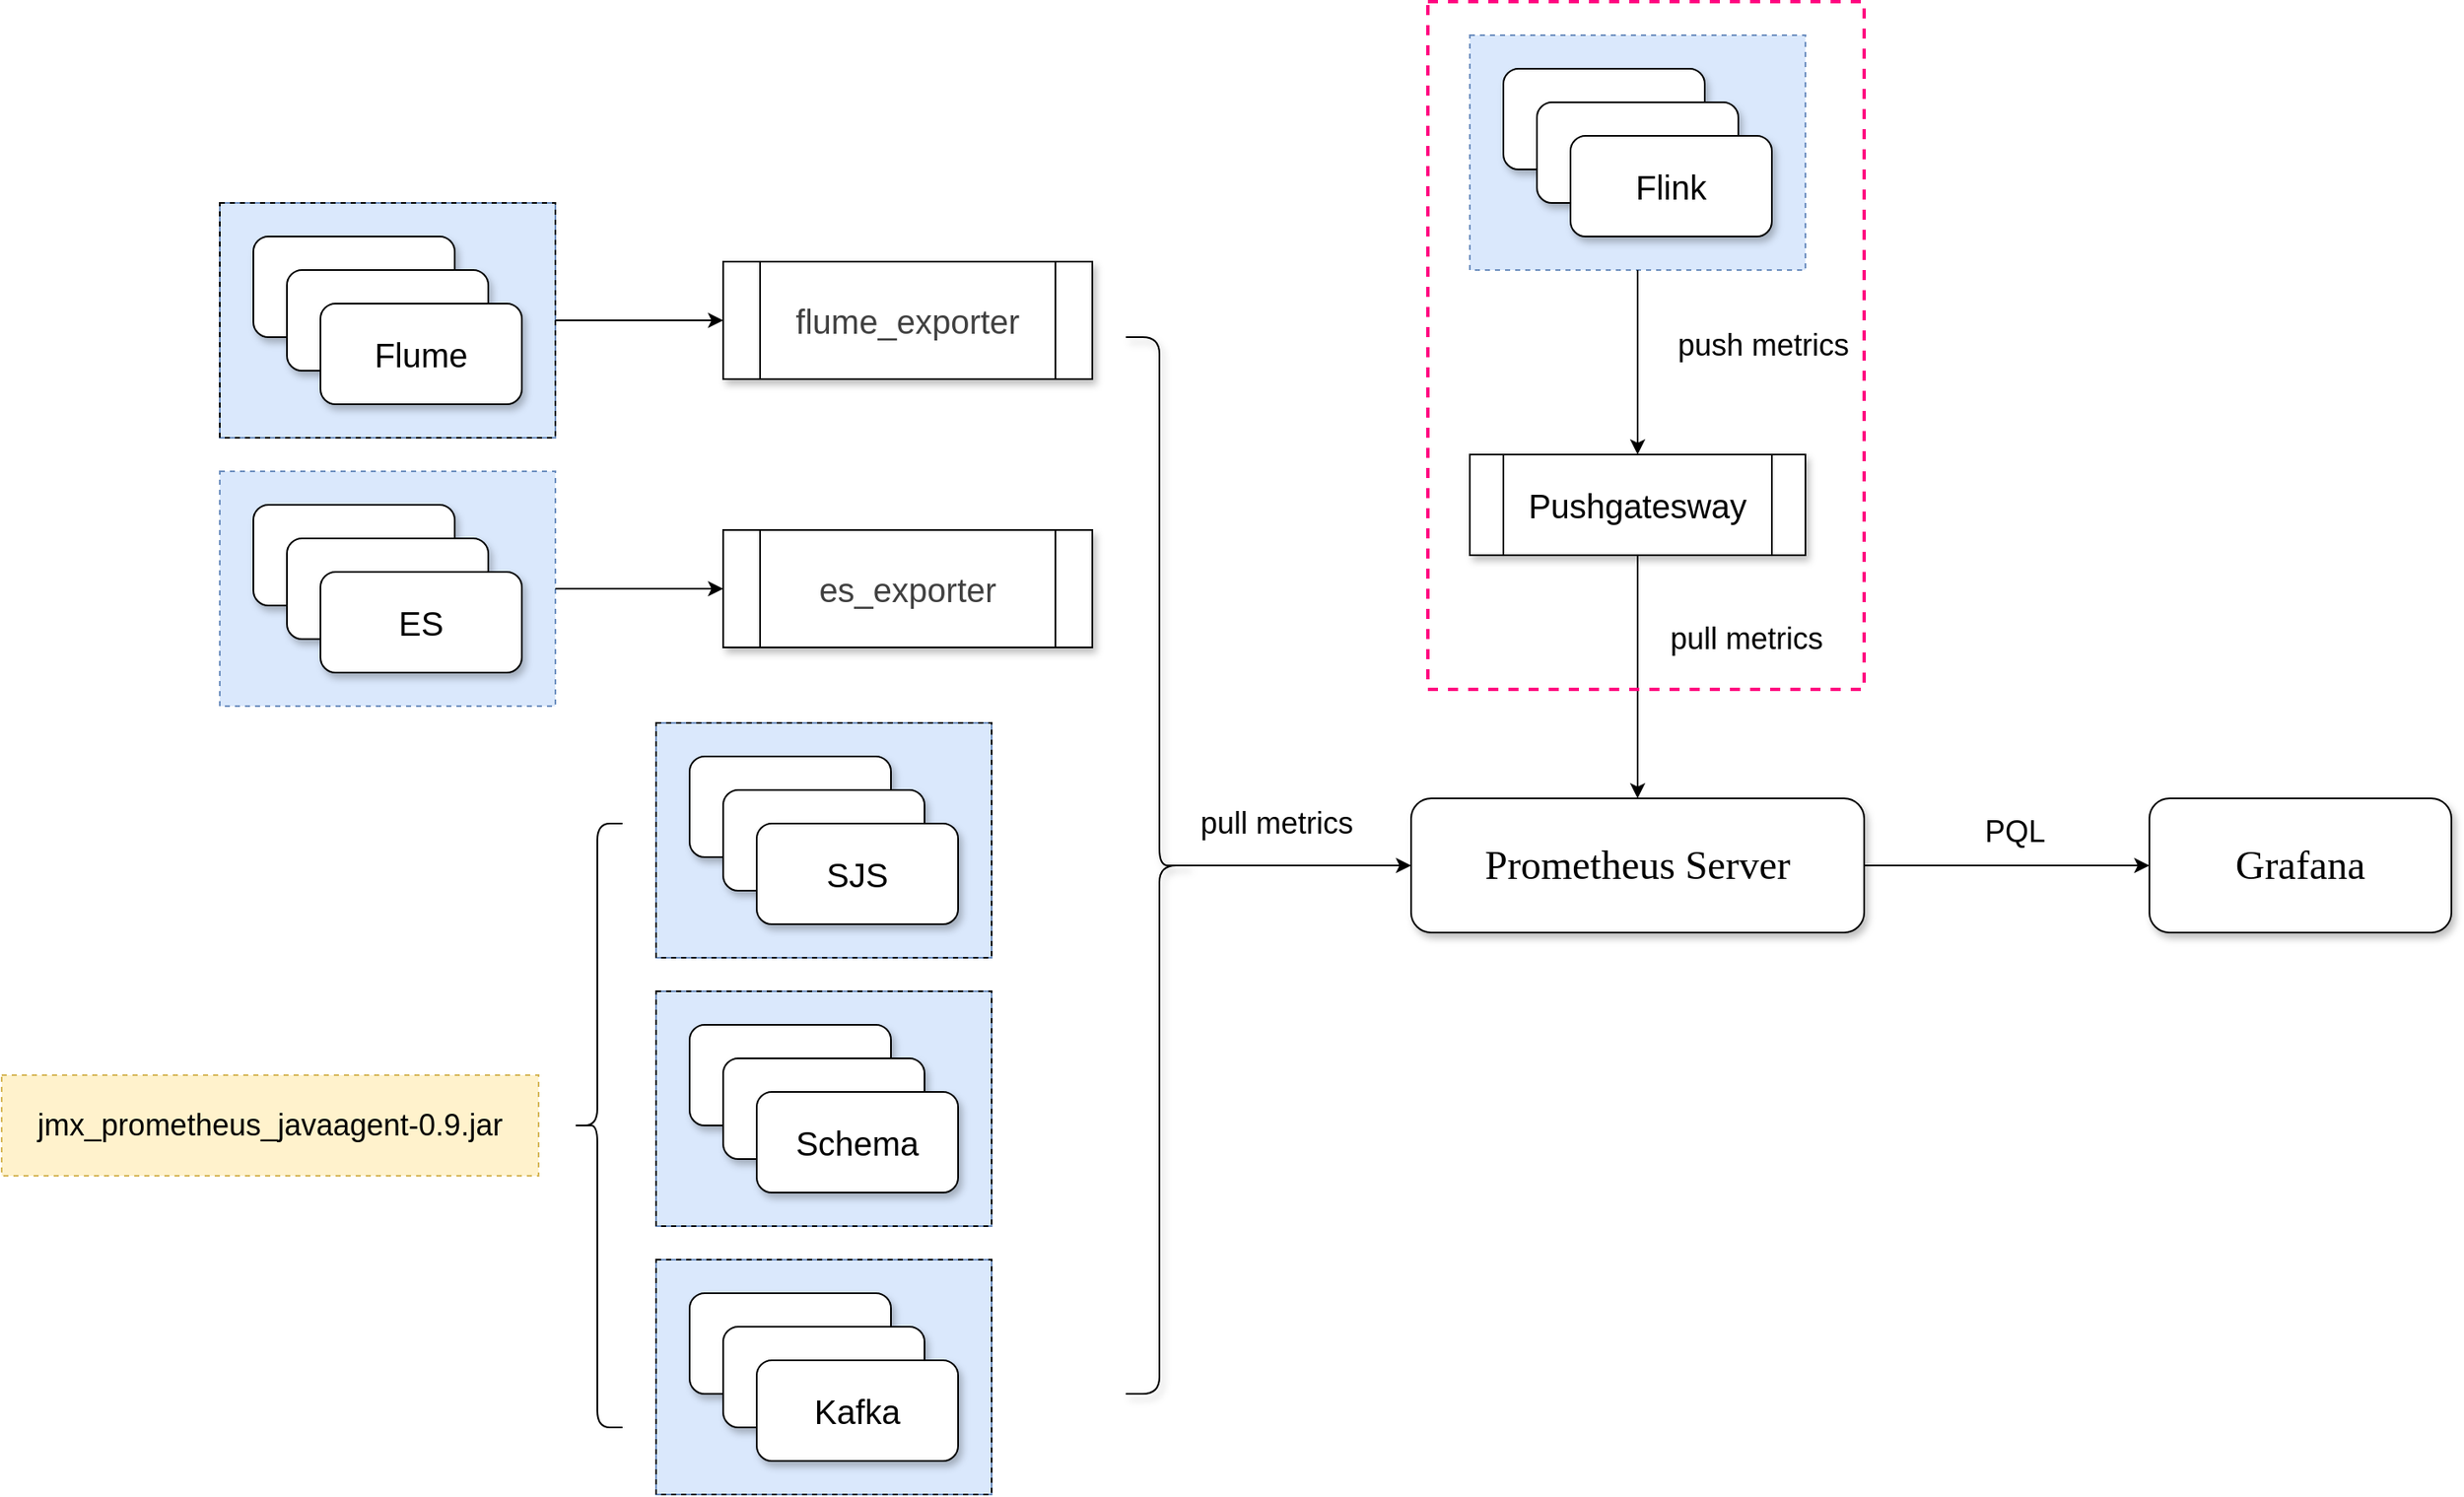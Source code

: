 <mxfile version="13.1.1" type="github"><diagram id="4bIlyrKKyzs9Ns-1lca2" name="第 1 页"><mxGraphModel dx="2076" dy="1166" grid="1" gridSize="10" guides="1" tooltips="1" connect="1" arrows="1" fold="1" page="1" pageScale="1" pageWidth="1920" pageHeight="1200" math="0" shadow="0"><root><mxCell id="0"/><mxCell id="1" parent="0"/><mxCell id="Sqg37_i0EqoqWmCHEbaO-26" value="" style="group;fillColor=#dae8fc;strokeColor=#6c8ebf;" parent="1" vertex="1" connectable="0"><mxGeometry x="490" y="920" width="200" height="140" as="geometry"/></mxCell><mxCell id="Sqg37_i0EqoqWmCHEbaO-30" value="" style="rounded=0;whiteSpace=wrap;html=1;fillColor=none;dashed=1;" parent="Sqg37_i0EqoqWmCHEbaO-26" vertex="1"><mxGeometry width="200" height="140" as="geometry"/></mxCell><mxCell id="Sqg37_i0EqoqWmCHEbaO-27" value="&lt;font style=&quot;font-size: 20px&quot;&gt;Flume&lt;/font&gt;" style="rounded=1;whiteSpace=wrap;html=1;shadow=1;" parent="Sqg37_i0EqoqWmCHEbaO-26" vertex="1"><mxGeometry x="20" y="20" width="120" height="60" as="geometry"/></mxCell><mxCell id="Sqg37_i0EqoqWmCHEbaO-28" value="&lt;font style=&quot;font-size: 20px&quot;&gt;Flume&lt;/font&gt;" style="rounded=1;whiteSpace=wrap;html=1;shadow=1;" parent="Sqg37_i0EqoqWmCHEbaO-26" vertex="1"><mxGeometry x="40" y="40" width="120" height="60" as="geometry"/></mxCell><mxCell id="Sqg37_i0EqoqWmCHEbaO-29" value="&lt;font style=&quot;font-size: 20px&quot;&gt;Kafka&lt;/font&gt;" style="rounded=1;whiteSpace=wrap;html=1;shadow=1;" parent="Sqg37_i0EqoqWmCHEbaO-26" vertex="1"><mxGeometry x="60" y="60" width="120" height="60" as="geometry"/></mxCell><mxCell id="Sqg37_i0EqoqWmCHEbaO-15" value="" style="group;fillColor=#dae8fc;strokeColor=#6c8ebf;" parent="1" vertex="1" connectable="0"><mxGeometry x="490" y="760" width="200" height="140" as="geometry"/></mxCell><mxCell id="Sqg37_i0EqoqWmCHEbaO-16" value="" style="rounded=0;whiteSpace=wrap;html=1;fillColor=none;dashed=1;" parent="Sqg37_i0EqoqWmCHEbaO-15" vertex="1"><mxGeometry width="200" height="140" as="geometry"/></mxCell><mxCell id="Sqg37_i0EqoqWmCHEbaO-17" value="&lt;font style=&quot;font-size: 20px&quot;&gt;Flume&lt;/font&gt;" style="rounded=1;whiteSpace=wrap;html=1;shadow=1;" parent="Sqg37_i0EqoqWmCHEbaO-15" vertex="1"><mxGeometry x="20" y="20" width="120" height="60" as="geometry"/></mxCell><mxCell id="Sqg37_i0EqoqWmCHEbaO-18" value="&lt;font style=&quot;font-size: 20px&quot;&gt;Flume&lt;/font&gt;" style="rounded=1;whiteSpace=wrap;html=1;shadow=1;" parent="Sqg37_i0EqoqWmCHEbaO-15" vertex="1"><mxGeometry x="40" y="40" width="120" height="60" as="geometry"/></mxCell><mxCell id="Sqg37_i0EqoqWmCHEbaO-19" value="&lt;span style=&quot;font-size: 20px&quot;&gt;Schema&lt;/span&gt;" style="rounded=1;whiteSpace=wrap;html=1;shadow=1;" parent="Sqg37_i0EqoqWmCHEbaO-15" vertex="1"><mxGeometry x="60" y="60" width="120" height="60" as="geometry"/></mxCell><mxCell id="Sqg37_i0EqoqWmCHEbaO-8" value="" style="group;fillColor=#dae8fc;strokeColor=#6c8ebf;" parent="1" vertex="1" connectable="0"><mxGeometry x="490" y="600" width="200" height="140" as="geometry"/></mxCell><mxCell id="Sqg37_i0EqoqWmCHEbaO-12" value="" style="rounded=0;whiteSpace=wrap;html=1;fillColor=none;dashed=1;" parent="Sqg37_i0EqoqWmCHEbaO-8" vertex="1"><mxGeometry width="200" height="140" as="geometry"/></mxCell><mxCell id="Sqg37_i0EqoqWmCHEbaO-9" value="&lt;font style=&quot;font-size: 20px&quot;&gt;Flume&lt;/font&gt;" style="rounded=1;whiteSpace=wrap;html=1;shadow=1;" parent="Sqg37_i0EqoqWmCHEbaO-8" vertex="1"><mxGeometry x="20" y="20" width="120" height="60" as="geometry"/></mxCell><mxCell id="Sqg37_i0EqoqWmCHEbaO-10" value="&lt;font style=&quot;font-size: 20px&quot;&gt;Flume&lt;/font&gt;" style="rounded=1;whiteSpace=wrap;html=1;shadow=1;" parent="Sqg37_i0EqoqWmCHEbaO-8" vertex="1"><mxGeometry x="40" y="40" width="120" height="60" as="geometry"/></mxCell><mxCell id="Sqg37_i0EqoqWmCHEbaO-11" value="&lt;span style=&quot;font-size: 20px&quot;&gt;SJS&lt;/span&gt;" style="rounded=1;whiteSpace=wrap;html=1;shadow=1;" parent="Sqg37_i0EqoqWmCHEbaO-8" vertex="1"><mxGeometry x="60" y="60" width="120" height="60" as="geometry"/></mxCell><mxCell id="Sqg37_i0EqoqWmCHEbaO-20" value="" style="group" parent="1" vertex="1" connectable="0"><mxGeometry x="230" y="450" width="200" height="140" as="geometry"/></mxCell><mxCell id="Sqg37_i0EqoqWmCHEbaO-21" value="" style="rounded=0;whiteSpace=wrap;html=1;fillColor=#dae8fc;dashed=1;strokeColor=#6c8ebf;" parent="Sqg37_i0EqoqWmCHEbaO-20" vertex="1"><mxGeometry width="200" height="140" as="geometry"/></mxCell><mxCell id="Sqg37_i0EqoqWmCHEbaO-22" value="&lt;font style=&quot;font-size: 20px&quot;&gt;Flume&lt;/font&gt;" style="rounded=1;whiteSpace=wrap;html=1;shadow=1;" parent="Sqg37_i0EqoqWmCHEbaO-20" vertex="1"><mxGeometry x="20" y="20" width="120" height="60" as="geometry"/></mxCell><mxCell id="Sqg37_i0EqoqWmCHEbaO-23" value="&lt;font style=&quot;font-size: 20px&quot;&gt;Flume&lt;/font&gt;" style="rounded=1;whiteSpace=wrap;html=1;shadow=1;" parent="Sqg37_i0EqoqWmCHEbaO-20" vertex="1"><mxGeometry x="40" y="40" width="120" height="60" as="geometry"/></mxCell><mxCell id="Sqg37_i0EqoqWmCHEbaO-24" value="&lt;span style=&quot;font-size: 20px&quot;&gt;ES&lt;/span&gt;" style="rounded=1;whiteSpace=wrap;html=1;shadow=1;" parent="Sqg37_i0EqoqWmCHEbaO-20" vertex="1"><mxGeometry x="60" y="60" width="120" height="60" as="geometry"/></mxCell><mxCell id="Sqg37_i0EqoqWmCHEbaO-5" value="" style="group;fillColor=#dae8fc;strokeColor=#6c8ebf;" parent="1" vertex="1" connectable="0"><mxGeometry x="230" y="290" width="200" height="140" as="geometry"/></mxCell><mxCell id="Sqg37_i0EqoqWmCHEbaO-4" value="" style="rounded=0;whiteSpace=wrap;html=1;fillColor=none;dashed=1;" parent="Sqg37_i0EqoqWmCHEbaO-5" vertex="1"><mxGeometry width="200" height="140" as="geometry"/></mxCell><mxCell id="Sqg37_i0EqoqWmCHEbaO-1" value="&lt;font style=&quot;font-size: 20px&quot;&gt;Flume&lt;/font&gt;" style="rounded=1;whiteSpace=wrap;html=1;shadow=1;" parent="Sqg37_i0EqoqWmCHEbaO-5" vertex="1"><mxGeometry x="20" y="20" width="120" height="60" as="geometry"/></mxCell><mxCell id="Sqg37_i0EqoqWmCHEbaO-2" value="&lt;font style=&quot;font-size: 20px&quot;&gt;Flume&lt;/font&gt;" style="rounded=1;whiteSpace=wrap;html=1;shadow=1;" parent="Sqg37_i0EqoqWmCHEbaO-5" vertex="1"><mxGeometry x="40" y="40" width="120" height="60" as="geometry"/></mxCell><mxCell id="Sqg37_i0EqoqWmCHEbaO-3" value="&lt;font style=&quot;font-size: 20px&quot;&gt;Flume&lt;/font&gt;" style="rounded=1;whiteSpace=wrap;html=1;shadow=1;" parent="Sqg37_i0EqoqWmCHEbaO-5" vertex="1"><mxGeometry x="60" y="60" width="120" height="60" as="geometry"/></mxCell><mxCell id="Sqg37_i0EqoqWmCHEbaO-37" value="&lt;font style=&quot;font-size: 18px&quot;&gt;jmx_prometheus_javaagent-0.9.jar&lt;/font&gt;" style="text;html=1;strokeColor=#d6b656;fillColor=#fff2cc;align=center;verticalAlign=middle;whiteSpace=wrap;rounded=0;dashed=1;" parent="1" vertex="1"><mxGeometry x="100" y="810" width="320" height="60" as="geometry"/></mxCell><mxCell id="Sqg37_i0EqoqWmCHEbaO-38" value="" style="shape=curlyBracket;whiteSpace=wrap;html=1;rounded=1;fillColor=none;" parent="1" vertex="1"><mxGeometry x="440" y="660" width="30" height="360" as="geometry"/></mxCell><mxCell id="Sqg37_i0EqoqWmCHEbaO-39" value="&lt;span style=&quot;color: rgb(64 , 64 , 64) ; font-family: , &amp;#34;blinkmacsystemfont&amp;#34; , &amp;#34;apple color emoji&amp;#34; , &amp;#34;segoe ui emoji&amp;#34; , &amp;#34;segoe ui symbol&amp;#34; , &amp;#34;segoe ui&amp;#34; , &amp;#34;pingfang sc&amp;#34; , &amp;#34;hiragino sans gb&amp;#34; , &amp;#34;microsoft yahei&amp;#34; , &amp;#34;helvetica neue&amp;#34; , &amp;#34;helvetica&amp;#34; , &amp;#34;arial&amp;#34; , sans-serif ; background-color: rgb(255 , 255 , 255)&quot;&gt;&lt;font style=&quot;font-size: 20px&quot;&gt;flume_exporter&lt;/font&gt;&lt;/span&gt;" style="shape=process;whiteSpace=wrap;html=1;backgroundOutline=1;fillColor=#ffffff;shadow=1;" parent="1" vertex="1"><mxGeometry x="530" y="325" width="220" height="70" as="geometry"/></mxCell><mxCell id="Sqg37_i0EqoqWmCHEbaO-40" value="&lt;span style=&quot;color: rgb(64 , 64 , 64) ; font-family: , &amp;#34;blinkmacsystemfont&amp;#34; , &amp;#34;apple color emoji&amp;#34; , &amp;#34;segoe ui emoji&amp;#34; , &amp;#34;segoe ui symbol&amp;#34; , &amp;#34;segoe ui&amp;#34; , &amp;#34;pingfang sc&amp;#34; , &amp;#34;hiragino sans gb&amp;#34; , &amp;#34;microsoft yahei&amp;#34; , &amp;#34;helvetica neue&amp;#34; , &amp;#34;helvetica&amp;#34; , &amp;#34;arial&amp;#34; , sans-serif ; background-color: rgb(255 , 255 , 255)&quot;&gt;&lt;font style=&quot;font-size: 20px&quot;&gt;es_exporter&lt;/font&gt;&lt;/span&gt;" style="shape=process;whiteSpace=wrap;html=1;backgroundOutline=1;fillColor=#ffffff;shadow=1;" parent="1" vertex="1"><mxGeometry x="530" y="485" width="220" height="70" as="geometry"/></mxCell><mxCell id="Sqg37_i0EqoqWmCHEbaO-41" value="" style="endArrow=classic;html=1;exitX=1;exitY=0.5;exitDx=0;exitDy=0;entryX=0;entryY=0.5;entryDx=0;entryDy=0;" parent="1" source="Sqg37_i0EqoqWmCHEbaO-4" target="Sqg37_i0EqoqWmCHEbaO-39" edge="1"><mxGeometry width="50" height="50" relative="1" as="geometry"><mxPoint x="640" y="730" as="sourcePoint"/><mxPoint x="690" y="680" as="targetPoint"/></mxGeometry></mxCell><mxCell id="Sqg37_i0EqoqWmCHEbaO-42" value="" style="endArrow=classic;html=1;exitX=1;exitY=0.5;exitDx=0;exitDy=0;entryX=0;entryY=0.5;entryDx=0;entryDy=0;" parent="1" source="Sqg37_i0EqoqWmCHEbaO-21" target="Sqg37_i0EqoqWmCHEbaO-40" edge="1"><mxGeometry width="50" height="50" relative="1" as="geometry"><mxPoint x="660" y="790" as="sourcePoint"/><mxPoint x="710" y="740" as="targetPoint"/></mxGeometry></mxCell><mxCell id="Sqg37_i0EqoqWmCHEbaO-43" value="&lt;span style=&quot;font-size: 18pt ; font-family: &amp;#34;calibri&amp;#34;&quot;&gt;Prometheus Server&lt;/span&gt;" style="rounded=1;whiteSpace=wrap;html=1;fillColor=#ffffff;shadow=1;" parent="1" vertex="1"><mxGeometry x="940" y="645" width="270" height="80" as="geometry"/></mxCell><mxCell id="Sqg37_i0EqoqWmCHEbaO-44" value="" style="shape=curlyBracket;whiteSpace=wrap;html=1;rounded=1;shadow=1;fillColor=#ffffff;rotation=-180;" parent="1" vertex="1"><mxGeometry x="770" y="370" width="40" height="630" as="geometry"/></mxCell><mxCell id="Sqg37_i0EqoqWmCHEbaO-45" value="" style="endArrow=classic;html=1;exitX=0.1;exitY=0.5;exitDx=0;exitDy=0;exitPerimeter=0;entryX=0;entryY=0.5;entryDx=0;entryDy=0;" parent="1" source="Sqg37_i0EqoqWmCHEbaO-44" target="Sqg37_i0EqoqWmCHEbaO-43" edge="1"><mxGeometry width="50" height="50" relative="1" as="geometry"><mxPoint x="890" y="860" as="sourcePoint"/><mxPoint x="940" y="810" as="targetPoint"/></mxGeometry></mxCell><mxCell id="Sqg37_i0EqoqWmCHEbaO-46" value="&lt;font style=&quot;font-size: 18px&quot;&gt;pull metrics&lt;/font&gt;" style="text;html=1;strokeColor=none;fillColor=none;align=center;verticalAlign=middle;whiteSpace=wrap;rounded=0;shadow=1;" parent="1" vertex="1"><mxGeometry x="810" y="640" width="100" height="40" as="geometry"/></mxCell><mxCell id="Sqg37_i0EqoqWmCHEbaO-47" value="&lt;span style=&quot;font-size: 18pt ; font-family: &amp;#34;calibri&amp;#34;&quot;&gt;G&lt;/span&gt;&lt;span style=&quot;font-size: 18pt ; font-family: &amp;#34;calibri&amp;#34;&quot;&gt;rafana&lt;/span&gt;" style="rounded=1;whiteSpace=wrap;html=1;fillColor=#ffffff;shadow=1;" parent="1" vertex="1"><mxGeometry x="1380" y="645" width="180" height="80" as="geometry"/></mxCell><mxCell id="Sqg37_i0EqoqWmCHEbaO-48" value="" style="endArrow=classic;html=1;exitX=1;exitY=0.5;exitDx=0;exitDy=0;" parent="1" source="Sqg37_i0EqoqWmCHEbaO-43" target="Sqg37_i0EqoqWmCHEbaO-47" edge="1"><mxGeometry width="50" height="50" relative="1" as="geometry"><mxPoint x="1230" y="830" as="sourcePoint"/><mxPoint x="1280" y="780" as="targetPoint"/></mxGeometry></mxCell><mxCell id="Sqg37_i0EqoqWmCHEbaO-49" value="&lt;font style=&quot;font-size: 18px&quot;&gt;PQL&lt;/font&gt;" style="text;html=1;strokeColor=none;fillColor=none;align=center;verticalAlign=middle;whiteSpace=wrap;rounded=0;shadow=1;" parent="1" vertex="1"><mxGeometry x="1250" y="645" width="100" height="40" as="geometry"/></mxCell><mxCell id="Sqg37_i0EqoqWmCHEbaO-55" value="" style="group" parent="1" vertex="1" connectable="0"><mxGeometry x="975" y="190" width="200" height="140" as="geometry"/></mxCell><mxCell id="Sqg37_i0EqoqWmCHEbaO-50" value="" style="group" parent="Sqg37_i0EqoqWmCHEbaO-55" vertex="1" connectable="0"><mxGeometry width="200" height="140" as="geometry"/></mxCell><mxCell id="Sqg37_i0EqoqWmCHEbaO-51" value="" style="rounded=0;whiteSpace=wrap;html=1;fillColor=#dae8fc;dashed=1;strokeColor=#6c8ebf;" parent="Sqg37_i0EqoqWmCHEbaO-50" vertex="1"><mxGeometry width="200" height="140" as="geometry"/></mxCell><mxCell id="Sqg37_i0EqoqWmCHEbaO-52" value="&lt;font style=&quot;font-size: 20px&quot;&gt;Flume&lt;/font&gt;" style="rounded=1;whiteSpace=wrap;html=1;shadow=1;" parent="Sqg37_i0EqoqWmCHEbaO-50" vertex="1"><mxGeometry x="20" y="20" width="120" height="60" as="geometry"/></mxCell><mxCell id="Sqg37_i0EqoqWmCHEbaO-53" value="&lt;font style=&quot;font-size: 20px&quot;&gt;Flume&lt;/font&gt;" style="rounded=1;whiteSpace=wrap;html=1;shadow=1;" parent="Sqg37_i0EqoqWmCHEbaO-50" vertex="1"><mxGeometry x="40" y="40" width="120" height="60" as="geometry"/></mxCell><mxCell id="Sqg37_i0EqoqWmCHEbaO-54" value="&lt;span style=&quot;font-size: 20px&quot;&gt;Flink&lt;/span&gt;" style="rounded=1;whiteSpace=wrap;html=1;shadow=1;" parent="Sqg37_i0EqoqWmCHEbaO-50" vertex="1"><mxGeometry x="60" y="60" width="120" height="60" as="geometry"/></mxCell><mxCell id="Sqg37_i0EqoqWmCHEbaO-56" value="&lt;font style=&quot;font-size: 20px&quot;&gt;Pushgatesway&lt;/font&gt;" style="shape=process;whiteSpace=wrap;html=1;backgroundOutline=1;shadow=1;fillColor=#ffffff;" parent="1" vertex="1"><mxGeometry x="975" y="440" width="200" height="60" as="geometry"/></mxCell><mxCell id="Sqg37_i0EqoqWmCHEbaO-57" value="" style="endArrow=classic;html=1;exitX=0.5;exitY=1;exitDx=0;exitDy=0;" parent="1" source="Sqg37_i0EqoqWmCHEbaO-51" target="Sqg37_i0EqoqWmCHEbaO-56" edge="1"><mxGeometry width="50" height="50" relative="1" as="geometry"><mxPoint x="1200" y="420" as="sourcePoint"/><mxPoint x="1250" y="370" as="targetPoint"/></mxGeometry></mxCell><mxCell id="Sqg37_i0EqoqWmCHEbaO-58" value="" style="endArrow=classic;html=1;exitX=0.5;exitY=1;exitDx=0;exitDy=0;entryX=0.5;entryY=0;entryDx=0;entryDy=0;" parent="1" source="Sqg37_i0EqoqWmCHEbaO-56" target="Sqg37_i0EqoqWmCHEbaO-43" edge="1"><mxGeometry width="50" height="50" relative="1" as="geometry"><mxPoint x="1350" y="610" as="sourcePoint"/><mxPoint x="1400" y="560" as="targetPoint"/></mxGeometry></mxCell><mxCell id="Sqg37_i0EqoqWmCHEbaO-59" value="&lt;font style=&quot;font-size: 18px&quot;&gt;pull metrics&lt;/font&gt;" style="text;html=1;strokeColor=none;fillColor=none;align=center;verticalAlign=middle;whiteSpace=wrap;rounded=0;shadow=1;" parent="1" vertex="1"><mxGeometry x="1090" y="530" width="100" height="40" as="geometry"/></mxCell><mxCell id="Sqg37_i0EqoqWmCHEbaO-60" value="&lt;font style=&quot;font-size: 18px&quot;&gt;push metrics&lt;/font&gt;" style="text;html=1;strokeColor=none;fillColor=none;align=center;verticalAlign=middle;whiteSpace=wrap;rounded=0;shadow=1;" parent="1" vertex="1"><mxGeometry x="1090" y="355" width="120" height="40" as="geometry"/></mxCell><mxCell id="Sqg37_i0EqoqWmCHEbaO-62" value="" style="rounded=0;whiteSpace=wrap;html=1;shadow=0;fillColor=none;dashed=1;strokeWidth=2;strokeColor=#FF0080;" parent="1" vertex="1"><mxGeometry x="950" y="170" width="260" height="410" as="geometry"/></mxCell></root></mxGraphModel></diagram></mxfile>